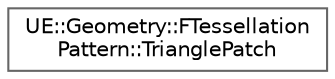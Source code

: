 digraph "Graphical Class Hierarchy"
{
 // INTERACTIVE_SVG=YES
 // LATEX_PDF_SIZE
  bgcolor="transparent";
  edge [fontname=Helvetica,fontsize=10,labelfontname=Helvetica,labelfontsize=10];
  node [fontname=Helvetica,fontsize=10,shape=box,height=0.2,width=0.4];
  rankdir="LR";
  Node0 [id="Node000000",label="UE::Geometry::FTessellation\lPattern::TrianglePatch",height=0.2,width=0.4,color="grey40", fillcolor="white", style="filled",URL="$db/da1/structUE_1_1Geometry_1_1FTessellationPattern_1_1TrianglePatch.html",tooltip="Represents an abstract triangle patch with corners [u,v,w], s.t."];
}
